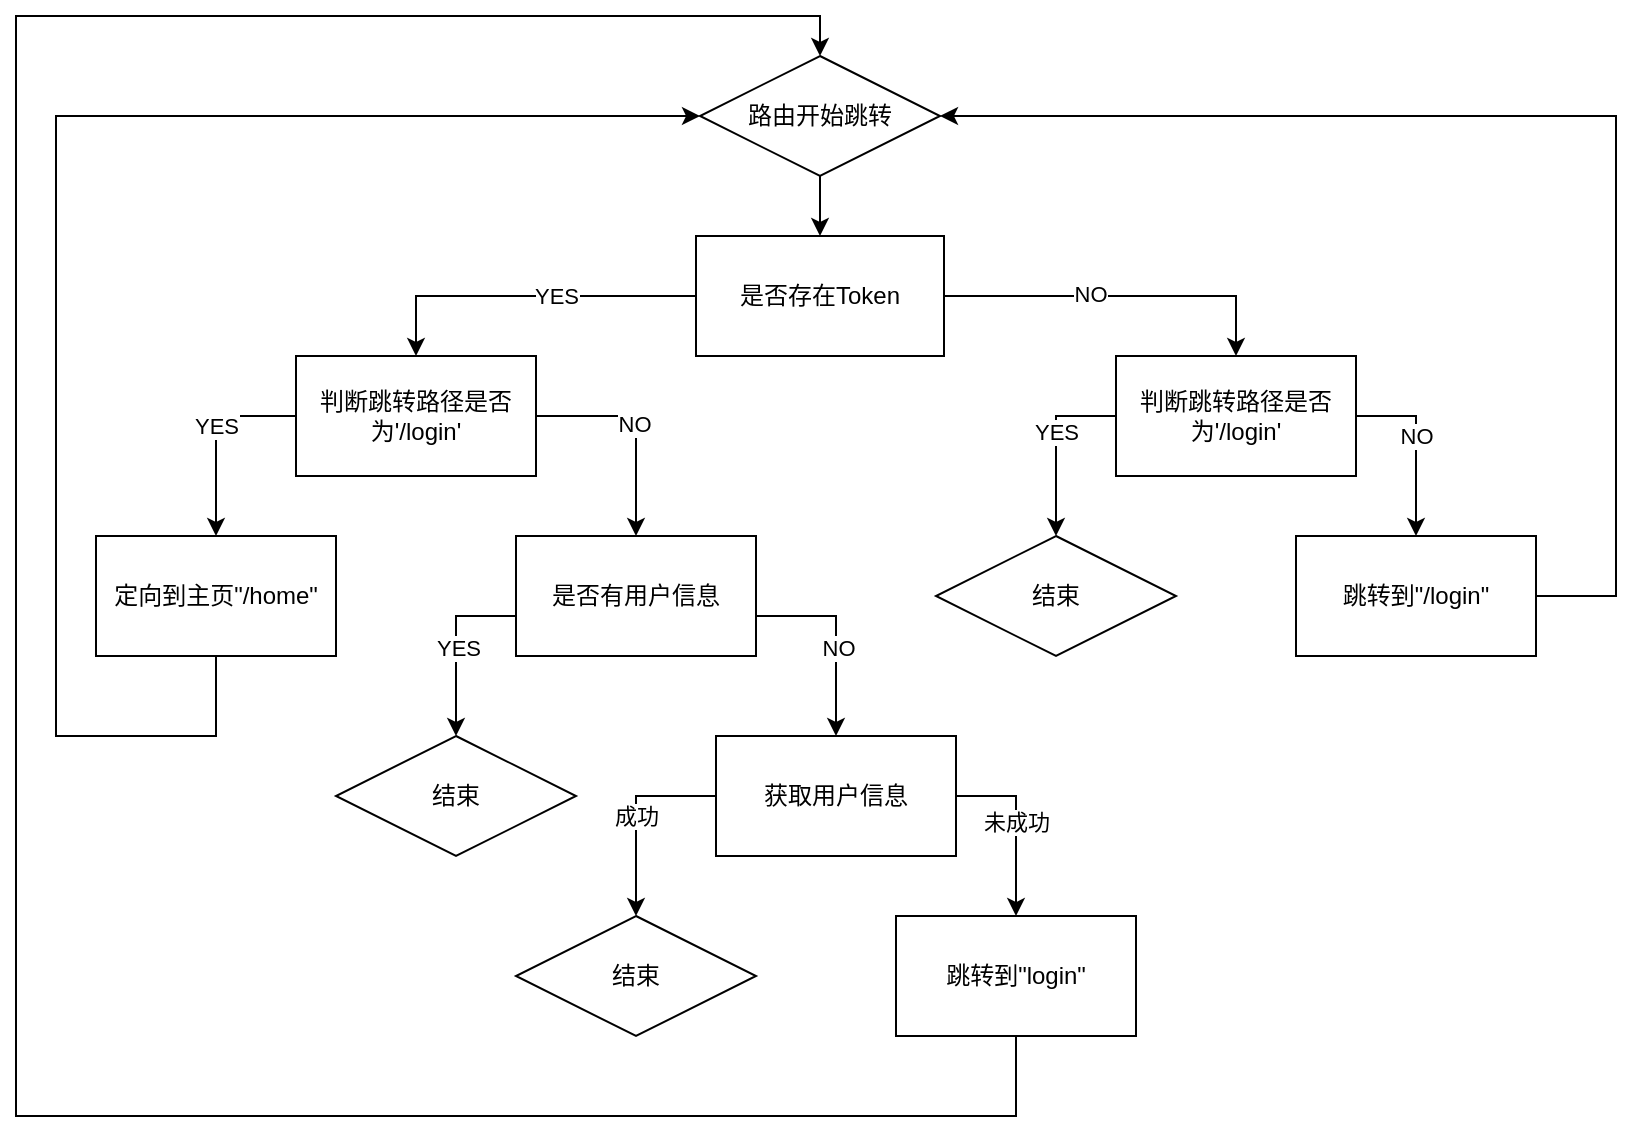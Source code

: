 <mxfile version="22.0.8" type="device">
  <diagram name="第 1 页" id="81Tws5TZA__RfcWgDtzE">
    <mxGraphModel dx="1050" dy="573" grid="1" gridSize="10" guides="1" tooltips="1" connect="1" arrows="1" fold="1" page="1" pageScale="1" pageWidth="827" pageHeight="1169" math="0" shadow="0">
      <root>
        <mxCell id="0" />
        <mxCell id="1" parent="0" />
        <mxCell id="HZbqE3uLXRKLn-dfPT8D-18" style="edgeStyle=orthogonalEdgeStyle;rounded=0;orthogonalLoop=1;jettySize=auto;html=1;entryX=0.5;entryY=0;entryDx=0;entryDy=0;" parent="1" source="HZbqE3uLXRKLn-dfPT8D-1" target="HZbqE3uLXRKLn-dfPT8D-3" edge="1">
          <mxGeometry relative="1" as="geometry" />
        </mxCell>
        <mxCell id="HZbqE3uLXRKLn-dfPT8D-1" value="路由开始跳转" style="rounded=0;whiteSpace=wrap;html=1;shape=rhombus;perimeter=rhombusPerimeter;" parent="1" vertex="1">
          <mxGeometry x="352" y="60" width="120" height="60" as="geometry" />
        </mxCell>
        <mxCell id="HZbqE3uLXRKLn-dfPT8D-7" style="edgeStyle=orthogonalEdgeStyle;rounded=0;orthogonalLoop=1;jettySize=auto;html=1;entryX=0.5;entryY=0;entryDx=0;entryDy=0;" parent="1" source="HZbqE3uLXRKLn-dfPT8D-3" target="HZbqE3uLXRKLn-dfPT8D-5" edge="1">
          <mxGeometry relative="1" as="geometry" />
        </mxCell>
        <mxCell id="HZbqE3uLXRKLn-dfPT8D-16" value="YES" style="edgeLabel;html=1;align=center;verticalAlign=middle;resizable=0;points=[];" parent="HZbqE3uLXRKLn-dfPT8D-7" vertex="1" connectable="0">
          <mxGeometry x="-0.209" relative="1" as="geometry">
            <mxPoint x="-3" as="offset" />
          </mxGeometry>
        </mxCell>
        <mxCell id="HZbqE3uLXRKLn-dfPT8D-9" style="edgeStyle=orthogonalEdgeStyle;rounded=0;orthogonalLoop=1;jettySize=auto;html=1;entryX=0.5;entryY=0;entryDx=0;entryDy=0;" parent="1" source="HZbqE3uLXRKLn-dfPT8D-3" target="HZbqE3uLXRKLn-dfPT8D-6" edge="1">
          <mxGeometry relative="1" as="geometry" />
        </mxCell>
        <mxCell id="HZbqE3uLXRKLn-dfPT8D-10" value="NO" style="edgeLabel;html=1;align=center;verticalAlign=middle;resizable=0;points=[];" parent="HZbqE3uLXRKLn-dfPT8D-9" vertex="1" connectable="0">
          <mxGeometry x="-0.173" y="1" relative="1" as="geometry">
            <mxPoint as="offset" />
          </mxGeometry>
        </mxCell>
        <mxCell id="HZbqE3uLXRKLn-dfPT8D-3" value="是否存在Token" style="rounded=0;whiteSpace=wrap;html=1;" parent="1" vertex="1">
          <mxGeometry x="350" y="150" width="124" height="60" as="geometry" />
        </mxCell>
        <mxCell id="HZbqE3uLXRKLn-dfPT8D-13" style="edgeStyle=orthogonalEdgeStyle;rounded=0;orthogonalLoop=1;jettySize=auto;html=1;exitX=0;exitY=0.5;exitDx=0;exitDy=0;entryX=0.5;entryY=0;entryDx=0;entryDy=0;" parent="1" source="HZbqE3uLXRKLn-dfPT8D-5" target="HZbqE3uLXRKLn-dfPT8D-11" edge="1">
          <mxGeometry relative="1" as="geometry" />
        </mxCell>
        <mxCell id="HZbqE3uLXRKLn-dfPT8D-15" value="YES" style="edgeLabel;html=1;align=center;verticalAlign=middle;resizable=0;points=[];" parent="HZbqE3uLXRKLn-dfPT8D-13" vertex="1" connectable="0">
          <mxGeometry x="-0.1" relative="1" as="geometry">
            <mxPoint as="offset" />
          </mxGeometry>
        </mxCell>
        <mxCell id="HZbqE3uLXRKLn-dfPT8D-14" style="edgeStyle=orthogonalEdgeStyle;rounded=0;orthogonalLoop=1;jettySize=auto;html=1;entryX=0.5;entryY=0;entryDx=0;entryDy=0;" parent="1" source="HZbqE3uLXRKLn-dfPT8D-5" target="HZbqE3uLXRKLn-dfPT8D-12" edge="1">
          <mxGeometry relative="1" as="geometry">
            <mxPoint x="330" y="280" as="targetPoint" />
            <Array as="points">
              <mxPoint x="320" y="240" />
            </Array>
          </mxGeometry>
        </mxCell>
        <mxCell id="HZbqE3uLXRKLn-dfPT8D-19" value="NO" style="edgeLabel;html=1;align=center;verticalAlign=middle;resizable=0;points=[];" parent="HZbqE3uLXRKLn-dfPT8D-14" vertex="1" connectable="0">
          <mxGeometry x="-0.018" y="-1" relative="1" as="geometry">
            <mxPoint as="offset" />
          </mxGeometry>
        </mxCell>
        <mxCell id="HZbqE3uLXRKLn-dfPT8D-5" value="判断跳转路径是否为&#39;/login&#39;" style="rounded=0;whiteSpace=wrap;html=1;" parent="1" vertex="1">
          <mxGeometry x="150" y="210" width="120" height="60" as="geometry" />
        </mxCell>
        <mxCell id="HZbqE3uLXRKLn-dfPT8D-30" style="edgeStyle=orthogonalEdgeStyle;rounded=0;orthogonalLoop=1;jettySize=auto;html=1;entryX=0.5;entryY=0;entryDx=0;entryDy=0;" parent="1" source="HZbqE3uLXRKLn-dfPT8D-6" target="HZbqE3uLXRKLn-dfPT8D-28" edge="1">
          <mxGeometry relative="1" as="geometry">
            <Array as="points">
              <mxPoint x="530" y="240" />
            </Array>
          </mxGeometry>
        </mxCell>
        <mxCell id="HZbqE3uLXRKLn-dfPT8D-31" value="YES" style="edgeLabel;html=1;align=center;verticalAlign=middle;resizable=0;points=[];" parent="HZbqE3uLXRKLn-dfPT8D-30" vertex="1" connectable="0">
          <mxGeometry x="-0.16" relative="1" as="geometry">
            <mxPoint as="offset" />
          </mxGeometry>
        </mxCell>
        <mxCell id="HZbqE3uLXRKLn-dfPT8D-32" style="edgeStyle=orthogonalEdgeStyle;rounded=0;orthogonalLoop=1;jettySize=auto;html=1;entryX=0.5;entryY=0;entryDx=0;entryDy=0;" parent="1" source="HZbqE3uLXRKLn-dfPT8D-6" target="HZbqE3uLXRKLn-dfPT8D-29" edge="1">
          <mxGeometry relative="1" as="geometry">
            <Array as="points">
              <mxPoint x="710" y="240" />
            </Array>
          </mxGeometry>
        </mxCell>
        <mxCell id="HZbqE3uLXRKLn-dfPT8D-33" value="NO" style="edgeLabel;html=1;align=center;verticalAlign=middle;resizable=0;points=[];" parent="HZbqE3uLXRKLn-dfPT8D-32" vertex="1" connectable="0">
          <mxGeometry x="-0.049" y="2" relative="1" as="geometry">
            <mxPoint x="-2" y="-3" as="offset" />
          </mxGeometry>
        </mxCell>
        <mxCell id="HZbqE3uLXRKLn-dfPT8D-6" value="判断跳转路径是否为&#39;/login&#39;" style="rounded=0;whiteSpace=wrap;html=1;" parent="1" vertex="1">
          <mxGeometry x="560" y="210" width="120" height="60" as="geometry" />
        </mxCell>
        <mxCell id="HZbqE3uLXRKLn-dfPT8D-17" style="edgeStyle=orthogonalEdgeStyle;rounded=0;orthogonalLoop=1;jettySize=auto;html=1;entryX=0;entryY=0.5;entryDx=0;entryDy=0;" parent="1" source="HZbqE3uLXRKLn-dfPT8D-11" target="HZbqE3uLXRKLn-dfPT8D-1" edge="1">
          <mxGeometry relative="1" as="geometry">
            <Array as="points">
              <mxPoint x="110" y="400" />
              <mxPoint x="30" y="400" />
              <mxPoint x="30" y="90" />
            </Array>
          </mxGeometry>
        </mxCell>
        <mxCell id="HZbqE3uLXRKLn-dfPT8D-11" value="定向到主页&quot;/home&quot;" style="rounded=0;whiteSpace=wrap;html=1;" parent="1" vertex="1">
          <mxGeometry x="50" y="300" width="120" height="60" as="geometry" />
        </mxCell>
        <mxCell id="HZbqE3uLXRKLn-dfPT8D-22" style="edgeStyle=orthogonalEdgeStyle;rounded=0;orthogonalLoop=1;jettySize=auto;html=1;" parent="1" source="HZbqE3uLXRKLn-dfPT8D-12" target="HZbqE3uLXRKLn-dfPT8D-21" edge="1">
          <mxGeometry relative="1" as="geometry">
            <Array as="points">
              <mxPoint x="420" y="340" />
            </Array>
          </mxGeometry>
        </mxCell>
        <mxCell id="HZbqE3uLXRKLn-dfPT8D-25" value="NO" style="edgeLabel;html=1;align=center;verticalAlign=middle;resizable=0;points=[];" parent="HZbqE3uLXRKLn-dfPT8D-22" vertex="1" connectable="0">
          <mxGeometry x="0.116" y="1" relative="1" as="geometry">
            <mxPoint as="offset" />
          </mxGeometry>
        </mxCell>
        <mxCell id="HZbqE3uLXRKLn-dfPT8D-23" style="edgeStyle=orthogonalEdgeStyle;rounded=0;orthogonalLoop=1;jettySize=auto;html=1;entryX=0.5;entryY=0;entryDx=0;entryDy=0;" parent="1" source="HZbqE3uLXRKLn-dfPT8D-12" target="HZbqE3uLXRKLn-dfPT8D-20" edge="1">
          <mxGeometry relative="1" as="geometry">
            <Array as="points">
              <mxPoint x="230" y="340" />
            </Array>
          </mxGeometry>
        </mxCell>
        <mxCell id="HZbqE3uLXRKLn-dfPT8D-24" value="YES" style="edgeLabel;html=1;align=center;verticalAlign=middle;resizable=0;points=[];" parent="HZbqE3uLXRKLn-dfPT8D-23" vertex="1" connectable="0">
          <mxGeometry x="0.018" y="1" relative="1" as="geometry">
            <mxPoint as="offset" />
          </mxGeometry>
        </mxCell>
        <mxCell id="HZbqE3uLXRKLn-dfPT8D-12" value="是否有用户信息" style="rounded=0;whiteSpace=wrap;html=1;" parent="1" vertex="1">
          <mxGeometry x="260" y="300" width="120" height="60" as="geometry" />
        </mxCell>
        <mxCell id="HZbqE3uLXRKLn-dfPT8D-20" value="结束" style="rounded=0;whiteSpace=wrap;html=1;shape=rhombus;perimeter=rhombusPerimeter;" parent="1" vertex="1">
          <mxGeometry x="170" y="400" width="120" height="60" as="geometry" />
        </mxCell>
        <mxCell id="3yIKbYL30zSkb9_uHTa6-4" style="edgeStyle=orthogonalEdgeStyle;rounded=0;orthogonalLoop=1;jettySize=auto;html=1;entryX=0.5;entryY=0;entryDx=0;entryDy=0;" edge="1" parent="1" source="HZbqE3uLXRKLn-dfPT8D-21" target="3yIKbYL30zSkb9_uHTa6-1">
          <mxGeometry relative="1" as="geometry">
            <Array as="points">
              <mxPoint x="320" y="430" />
            </Array>
          </mxGeometry>
        </mxCell>
        <mxCell id="3yIKbYL30zSkb9_uHTa6-5" value="成功" style="edgeLabel;html=1;align=center;verticalAlign=middle;resizable=0;points=[];" vertex="1" connectable="0" parent="3yIKbYL30zSkb9_uHTa6-4">
          <mxGeometry x="-0.001" relative="1" as="geometry">
            <mxPoint as="offset" />
          </mxGeometry>
        </mxCell>
        <mxCell id="3yIKbYL30zSkb9_uHTa6-6" style="edgeStyle=orthogonalEdgeStyle;rounded=0;orthogonalLoop=1;jettySize=auto;html=1;entryX=0.5;entryY=0;entryDx=0;entryDy=0;" edge="1" parent="1" source="HZbqE3uLXRKLn-dfPT8D-21" target="3yIKbYL30zSkb9_uHTa6-2">
          <mxGeometry relative="1" as="geometry">
            <Array as="points">
              <mxPoint x="510" y="430" />
            </Array>
          </mxGeometry>
        </mxCell>
        <mxCell id="3yIKbYL30zSkb9_uHTa6-7" value="未成功" style="edgeLabel;html=1;align=center;verticalAlign=middle;resizable=0;points=[];" vertex="1" connectable="0" parent="3yIKbYL30zSkb9_uHTa6-6">
          <mxGeometry x="-0.04" relative="1" as="geometry">
            <mxPoint as="offset" />
          </mxGeometry>
        </mxCell>
        <mxCell id="HZbqE3uLXRKLn-dfPT8D-21" value="获取用户信息" style="rounded=0;whiteSpace=wrap;html=1;" parent="1" vertex="1">
          <mxGeometry x="360" y="400" width="120" height="60" as="geometry" />
        </mxCell>
        <mxCell id="HZbqE3uLXRKLn-dfPT8D-28" value="结束" style="rounded=0;whiteSpace=wrap;html=1;shape=rhombus;perimeter=rhombusPerimeter;" parent="1" vertex="1">
          <mxGeometry x="470" y="300" width="120" height="60" as="geometry" />
        </mxCell>
        <mxCell id="HZbqE3uLXRKLn-dfPT8D-34" style="edgeStyle=orthogonalEdgeStyle;rounded=0;orthogonalLoop=1;jettySize=auto;html=1;entryX=1;entryY=0.5;entryDx=0;entryDy=0;" parent="1" source="HZbqE3uLXRKLn-dfPT8D-29" target="HZbqE3uLXRKLn-dfPT8D-1" edge="1">
          <mxGeometry relative="1" as="geometry">
            <Array as="points">
              <mxPoint x="810" y="330" />
              <mxPoint x="810" y="90" />
            </Array>
          </mxGeometry>
        </mxCell>
        <mxCell id="HZbqE3uLXRKLn-dfPT8D-29" value="跳转到&quot;/login&quot;" style="rounded=0;whiteSpace=wrap;html=1;" parent="1" vertex="1">
          <mxGeometry x="650" y="300" width="120" height="60" as="geometry" />
        </mxCell>
        <mxCell id="3yIKbYL30zSkb9_uHTa6-1" value="结束" style="rounded=0;whiteSpace=wrap;html=1;shape=rhombus;perimeter=rhombusPerimeter;" vertex="1" parent="1">
          <mxGeometry x="260" y="490" width="120" height="60" as="geometry" />
        </mxCell>
        <mxCell id="3yIKbYL30zSkb9_uHTa6-8" style="edgeStyle=orthogonalEdgeStyle;rounded=0;orthogonalLoop=1;jettySize=auto;html=1;entryX=0.5;entryY=0;entryDx=0;entryDy=0;" edge="1" parent="1" source="3yIKbYL30zSkb9_uHTa6-2" target="HZbqE3uLXRKLn-dfPT8D-1">
          <mxGeometry relative="1" as="geometry">
            <mxPoint x="310" y="100" as="targetPoint" />
            <Array as="points">
              <mxPoint x="510" y="590" />
              <mxPoint x="10" y="590" />
              <mxPoint x="10" y="40" />
              <mxPoint x="412" y="40" />
            </Array>
          </mxGeometry>
        </mxCell>
        <mxCell id="3yIKbYL30zSkb9_uHTa6-2" value="跳转到&quot;login&quot;" style="rounded=0;whiteSpace=wrap;html=1;" vertex="1" parent="1">
          <mxGeometry x="450" y="490" width="120" height="60" as="geometry" />
        </mxCell>
      </root>
    </mxGraphModel>
  </diagram>
</mxfile>
